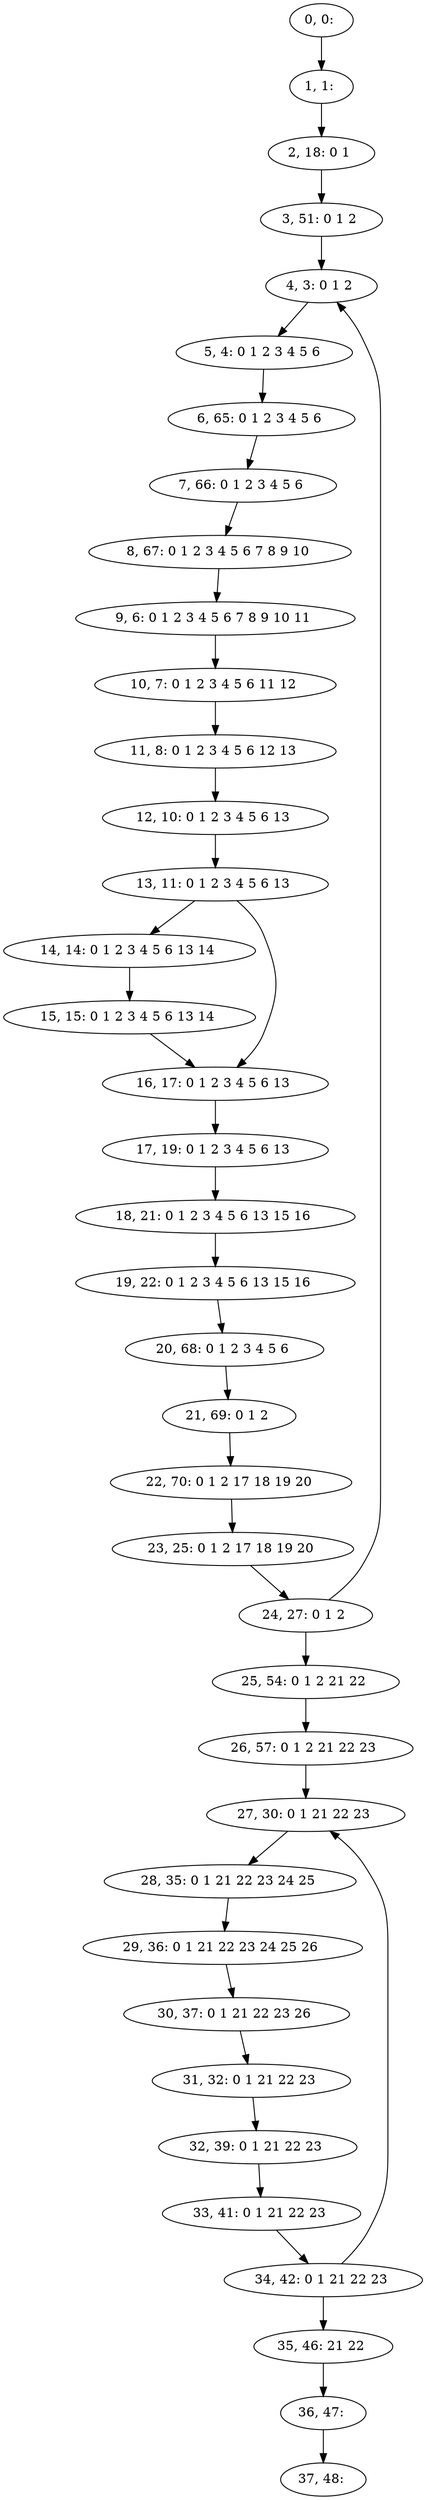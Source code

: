 digraph G {
0[label="0, 0: "];
1[label="1, 1: "];
2[label="2, 18: 0 1 "];
3[label="3, 51: 0 1 2 "];
4[label="4, 3: 0 1 2 "];
5[label="5, 4: 0 1 2 3 4 5 6 "];
6[label="6, 65: 0 1 2 3 4 5 6 "];
7[label="7, 66: 0 1 2 3 4 5 6 "];
8[label="8, 67: 0 1 2 3 4 5 6 7 8 9 10 "];
9[label="9, 6: 0 1 2 3 4 5 6 7 8 9 10 11 "];
10[label="10, 7: 0 1 2 3 4 5 6 11 12 "];
11[label="11, 8: 0 1 2 3 4 5 6 12 13 "];
12[label="12, 10: 0 1 2 3 4 5 6 13 "];
13[label="13, 11: 0 1 2 3 4 5 6 13 "];
14[label="14, 14: 0 1 2 3 4 5 6 13 14 "];
15[label="15, 15: 0 1 2 3 4 5 6 13 14 "];
16[label="16, 17: 0 1 2 3 4 5 6 13 "];
17[label="17, 19: 0 1 2 3 4 5 6 13 "];
18[label="18, 21: 0 1 2 3 4 5 6 13 15 16 "];
19[label="19, 22: 0 1 2 3 4 5 6 13 15 16 "];
20[label="20, 68: 0 1 2 3 4 5 6 "];
21[label="21, 69: 0 1 2 "];
22[label="22, 70: 0 1 2 17 18 19 20 "];
23[label="23, 25: 0 1 2 17 18 19 20 "];
24[label="24, 27: 0 1 2 "];
25[label="25, 54: 0 1 2 21 22 "];
26[label="26, 57: 0 1 2 21 22 23 "];
27[label="27, 30: 0 1 21 22 23 "];
28[label="28, 35: 0 1 21 22 23 24 25 "];
29[label="29, 36: 0 1 21 22 23 24 25 26 "];
30[label="30, 37: 0 1 21 22 23 26 "];
31[label="31, 32: 0 1 21 22 23 "];
32[label="32, 39: 0 1 21 22 23 "];
33[label="33, 41: 0 1 21 22 23 "];
34[label="34, 42: 0 1 21 22 23 "];
35[label="35, 46: 21 22 "];
36[label="36, 47: "];
37[label="37, 48: "];
0->1 ;
1->2 ;
2->3 ;
3->4 ;
4->5 ;
5->6 ;
6->7 ;
7->8 ;
8->9 ;
9->10 ;
10->11 ;
11->12 ;
12->13 ;
13->14 ;
13->16 ;
14->15 ;
15->16 ;
16->17 ;
17->18 ;
18->19 ;
19->20 ;
20->21 ;
21->22 ;
22->23 ;
23->24 ;
24->25 ;
24->4 ;
25->26 ;
26->27 ;
27->28 ;
28->29 ;
29->30 ;
30->31 ;
31->32 ;
32->33 ;
33->34 ;
34->35 ;
34->27 ;
35->36 ;
36->37 ;
}
